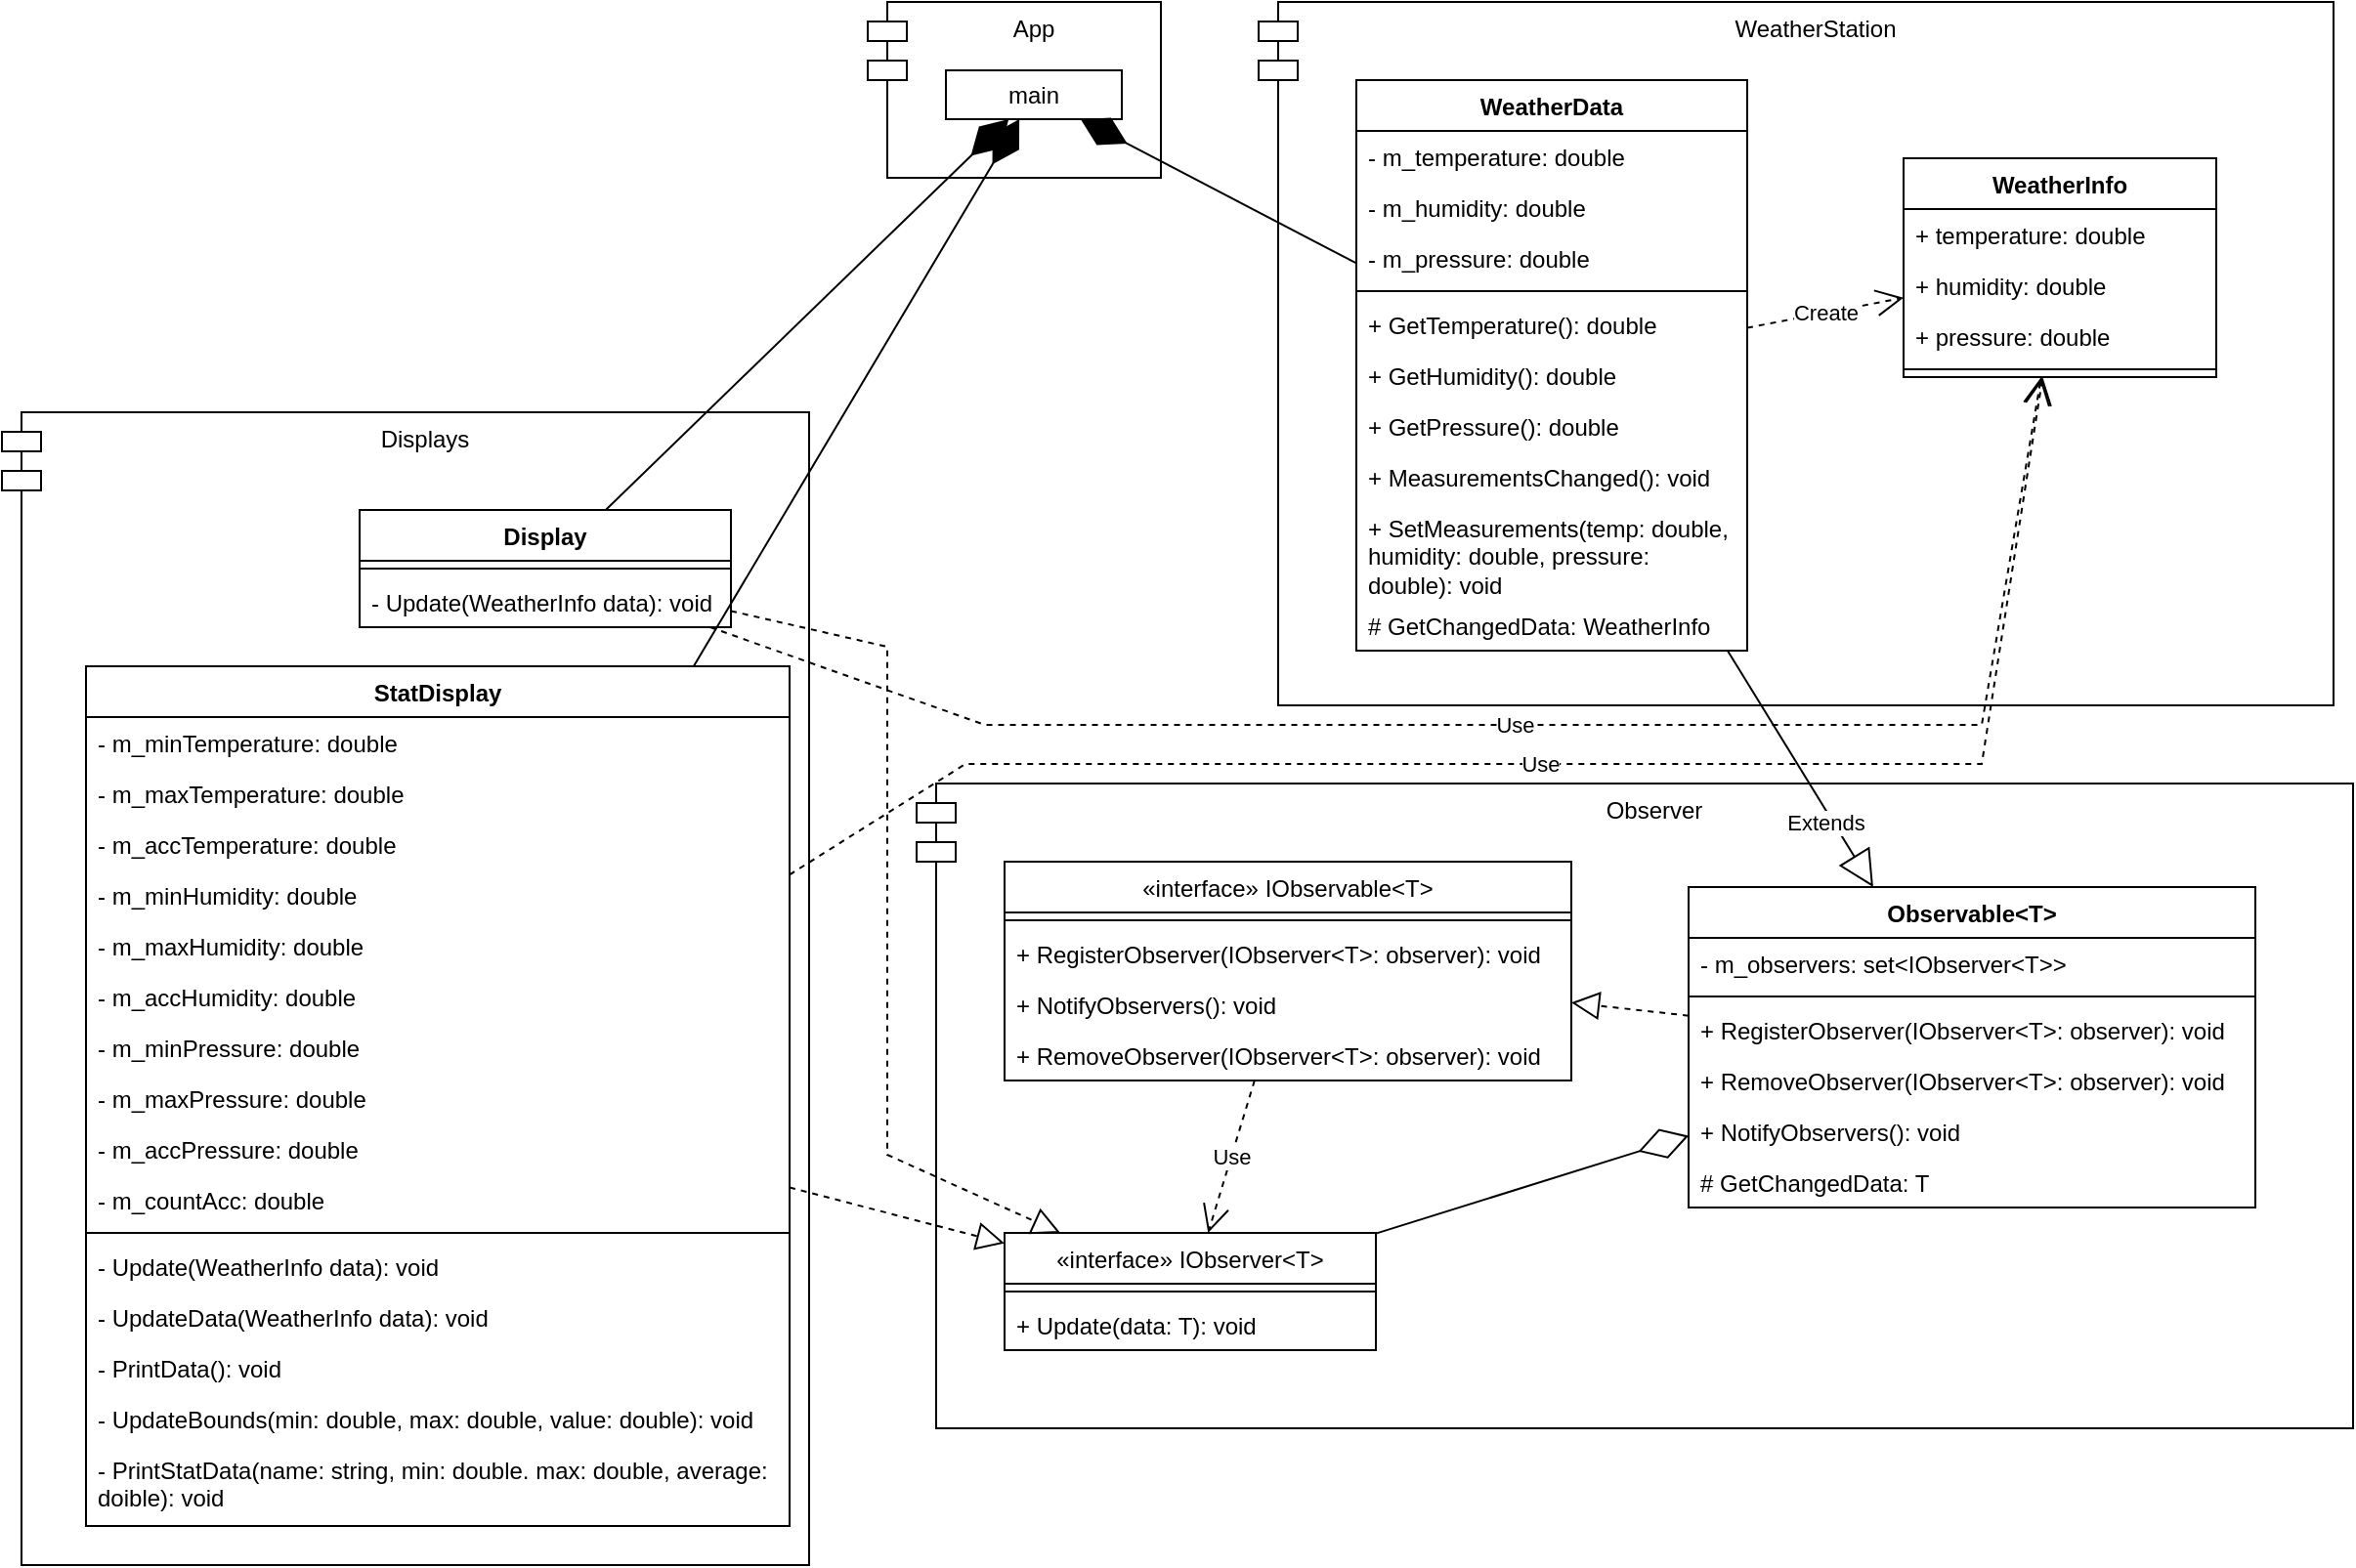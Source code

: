 <mxfile version="24.7.16">
  <diagram name="Страница — 1" id="4deNuANHQ5EADNNbdOS4">
    <mxGraphModel dx="2014" dy="634" grid="1" gridSize="10" guides="1" tooltips="1" connect="1" arrows="1" fold="1" page="1" pageScale="1" pageWidth="827" pageHeight="1169" math="0" shadow="0">
      <root>
        <mxCell id="0" />
        <mxCell id="1" parent="0" />
        <mxCell id="X9zF3I0g8b5chQOHOK3T-1" value="App" style="shape=module;align=left;spacingLeft=20;align=center;verticalAlign=top;whiteSpace=wrap;html=1;" vertex="1" parent="1">
          <mxGeometry x="30" y="10" width="150" height="90" as="geometry" />
        </mxCell>
        <mxCell id="X9zF3I0g8b5chQOHOK3T-2" value="main" style="html=1;whiteSpace=wrap;" vertex="1" parent="1">
          <mxGeometry x="70" y="45" width="90" height="25" as="geometry" />
        </mxCell>
        <mxCell id="X9zF3I0g8b5chQOHOK3T-3" value="WeatherStation" style="shape=module;align=left;spacingLeft=20;align=center;verticalAlign=top;whiteSpace=wrap;html=1;" vertex="1" parent="1">
          <mxGeometry x="230" y="10" width="550" height="360" as="geometry" />
        </mxCell>
        <mxCell id="X9zF3I0g8b5chQOHOK3T-4" value="WeatherInfo" style="swimlane;fontStyle=1;align=center;verticalAlign=top;childLayout=stackLayout;horizontal=1;startSize=26;horizontalStack=0;resizeParent=1;resizeParentMax=0;resizeLast=0;collapsible=1;marginBottom=0;whiteSpace=wrap;html=1;" vertex="1" parent="1">
          <mxGeometry x="560" y="90" width="160" height="112" as="geometry" />
        </mxCell>
        <mxCell id="X9zF3I0g8b5chQOHOK3T-5" value="+ temperature: double" style="text;strokeColor=none;fillColor=none;align=left;verticalAlign=top;spacingLeft=4;spacingRight=4;overflow=hidden;rotatable=0;points=[[0,0.5],[1,0.5]];portConstraint=eastwest;whiteSpace=wrap;html=1;" vertex="1" parent="X9zF3I0g8b5chQOHOK3T-4">
          <mxGeometry y="26" width="160" height="26" as="geometry" />
        </mxCell>
        <mxCell id="X9zF3I0g8b5chQOHOK3T-20" value="+ humidity: double" style="text;strokeColor=none;fillColor=none;align=left;verticalAlign=top;spacingLeft=4;spacingRight=4;overflow=hidden;rotatable=0;points=[[0,0.5],[1,0.5]];portConstraint=eastwest;whiteSpace=wrap;html=1;" vertex="1" parent="X9zF3I0g8b5chQOHOK3T-4">
          <mxGeometry y="52" width="160" height="26" as="geometry" />
        </mxCell>
        <mxCell id="X9zF3I0g8b5chQOHOK3T-21" value="+ pressure: double" style="text;strokeColor=none;fillColor=none;align=left;verticalAlign=top;spacingLeft=4;spacingRight=4;overflow=hidden;rotatable=0;points=[[0,0.5],[1,0.5]];portConstraint=eastwest;whiteSpace=wrap;html=1;" vertex="1" parent="X9zF3I0g8b5chQOHOK3T-4">
          <mxGeometry y="78" width="160" height="26" as="geometry" />
        </mxCell>
        <mxCell id="X9zF3I0g8b5chQOHOK3T-6" value="" style="line;strokeWidth=1;fillColor=none;align=left;verticalAlign=middle;spacingTop=-1;spacingLeft=3;spacingRight=3;rotatable=0;labelPosition=right;points=[];portConstraint=eastwest;strokeColor=inherit;" vertex="1" parent="X9zF3I0g8b5chQOHOK3T-4">
          <mxGeometry y="104" width="160" height="8" as="geometry" />
        </mxCell>
        <mxCell id="X9zF3I0g8b5chQOHOK3T-8" value="WeatherData" style="swimlane;fontStyle=1;align=center;verticalAlign=top;childLayout=stackLayout;horizontal=1;startSize=26;horizontalStack=0;resizeParent=1;resizeParentMax=0;resizeLast=0;collapsible=1;marginBottom=0;whiteSpace=wrap;html=1;" vertex="1" parent="1">
          <mxGeometry x="280" y="50" width="200" height="292" as="geometry" />
        </mxCell>
        <mxCell id="X9zF3I0g8b5chQOHOK3T-11" value="- m_temperature: double" style="text;strokeColor=none;fillColor=none;align=left;verticalAlign=top;spacingLeft=4;spacingRight=4;overflow=hidden;rotatable=0;points=[[0,0.5],[1,0.5]];portConstraint=eastwest;whiteSpace=wrap;html=1;" vertex="1" parent="X9zF3I0g8b5chQOHOK3T-8">
          <mxGeometry y="26" width="200" height="26" as="geometry" />
        </mxCell>
        <mxCell id="X9zF3I0g8b5chQOHOK3T-18" value="- m_humidity: double" style="text;strokeColor=none;fillColor=none;align=left;verticalAlign=top;spacingLeft=4;spacingRight=4;overflow=hidden;rotatable=0;points=[[0,0.5],[1,0.5]];portConstraint=eastwest;whiteSpace=wrap;html=1;" vertex="1" parent="X9zF3I0g8b5chQOHOK3T-8">
          <mxGeometry y="52" width="200" height="26" as="geometry" />
        </mxCell>
        <mxCell id="X9zF3I0g8b5chQOHOK3T-17" value="- m_pressure: double" style="text;strokeColor=none;fillColor=none;align=left;verticalAlign=top;spacingLeft=4;spacingRight=4;overflow=hidden;rotatable=0;points=[[0,0.5],[1,0.5]];portConstraint=eastwest;whiteSpace=wrap;html=1;" vertex="1" parent="X9zF3I0g8b5chQOHOK3T-8">
          <mxGeometry y="78" width="200" height="26" as="geometry" />
        </mxCell>
        <mxCell id="X9zF3I0g8b5chQOHOK3T-10" value="" style="line;strokeWidth=1;fillColor=none;align=left;verticalAlign=middle;spacingTop=-1;spacingLeft=3;spacingRight=3;rotatable=0;labelPosition=right;points=[];portConstraint=eastwest;strokeColor=inherit;" vertex="1" parent="X9zF3I0g8b5chQOHOK3T-8">
          <mxGeometry y="104" width="200" height="8" as="geometry" />
        </mxCell>
        <mxCell id="X9zF3I0g8b5chQOHOK3T-9" value="+ GetTemperature(): double" style="text;strokeColor=none;fillColor=none;align=left;verticalAlign=top;spacingLeft=4;spacingRight=4;overflow=hidden;rotatable=0;points=[[0,0.5],[1,0.5]];portConstraint=eastwest;whiteSpace=wrap;html=1;" vertex="1" parent="X9zF3I0g8b5chQOHOK3T-8">
          <mxGeometry y="112" width="200" height="26" as="geometry" />
        </mxCell>
        <mxCell id="X9zF3I0g8b5chQOHOK3T-12" value="+ GetHumidity(): double" style="text;strokeColor=none;fillColor=none;align=left;verticalAlign=top;spacingLeft=4;spacingRight=4;overflow=hidden;rotatable=0;points=[[0,0.5],[1,0.5]];portConstraint=eastwest;whiteSpace=wrap;html=1;" vertex="1" parent="X9zF3I0g8b5chQOHOK3T-8">
          <mxGeometry y="138" width="200" height="26" as="geometry" />
        </mxCell>
        <mxCell id="X9zF3I0g8b5chQOHOK3T-13" value="+ GetPressure(): double" style="text;strokeColor=none;fillColor=none;align=left;verticalAlign=top;spacingLeft=4;spacingRight=4;overflow=hidden;rotatable=0;points=[[0,0.5],[1,0.5]];portConstraint=eastwest;whiteSpace=wrap;html=1;" vertex="1" parent="X9zF3I0g8b5chQOHOK3T-8">
          <mxGeometry y="164" width="200" height="26" as="geometry" />
        </mxCell>
        <mxCell id="X9zF3I0g8b5chQOHOK3T-14" value="+ MeasurementsChanged(): void" style="text;strokeColor=none;fillColor=none;align=left;verticalAlign=top;spacingLeft=4;spacingRight=4;overflow=hidden;rotatable=0;points=[[0,0.5],[1,0.5]];portConstraint=eastwest;whiteSpace=wrap;html=1;" vertex="1" parent="X9zF3I0g8b5chQOHOK3T-8">
          <mxGeometry y="190" width="200" height="26" as="geometry" />
        </mxCell>
        <mxCell id="X9zF3I0g8b5chQOHOK3T-15" value="+ SetMeasurements(temp: double, humidity: double, pressure: double): void" style="text;strokeColor=none;fillColor=none;align=left;verticalAlign=top;spacingLeft=4;spacingRight=4;overflow=hidden;rotatable=0;points=[[0,0.5],[1,0.5]];portConstraint=eastwest;whiteSpace=wrap;html=1;" vertex="1" parent="X9zF3I0g8b5chQOHOK3T-8">
          <mxGeometry y="216" width="200" height="50" as="geometry" />
        </mxCell>
        <mxCell id="X9zF3I0g8b5chQOHOK3T-16" value="# GetChangedData: WeatherInfo" style="text;strokeColor=none;fillColor=none;align=left;verticalAlign=top;spacingLeft=4;spacingRight=4;overflow=hidden;rotatable=0;points=[[0,0.5],[1,0.5]];portConstraint=eastwest;whiteSpace=wrap;html=1;" vertex="1" parent="X9zF3I0g8b5chQOHOK3T-8">
          <mxGeometry y="266" width="200" height="26" as="geometry" />
        </mxCell>
        <mxCell id="X9zF3I0g8b5chQOHOK3T-19" value="Create" style="endArrow=open;endSize=12;dashed=1;html=1;rounded=0;" edge="1" parent="1" source="X9zF3I0g8b5chQOHOK3T-8" target="X9zF3I0g8b5chQOHOK3T-4">
          <mxGeometry width="160" relative="1" as="geometry">
            <mxPoint x="380" y="190" as="sourcePoint" />
            <mxPoint x="540" y="190" as="targetPoint" />
          </mxGeometry>
        </mxCell>
        <mxCell id="X9zF3I0g8b5chQOHOK3T-22" value="Observer" style="shape=module;align=left;spacingLeft=20;align=center;verticalAlign=top;whiteSpace=wrap;html=1;" vertex="1" parent="1">
          <mxGeometry x="55" y="410" width="735" height="330" as="geometry" />
        </mxCell>
        <mxCell id="X9zF3I0g8b5chQOHOK3T-24" value="&lt;span style=&quot;font-weight: 400;&quot;&gt;«interface» IObserver&amp;lt;T&amp;gt;&lt;/span&gt;" style="swimlane;fontStyle=1;align=center;verticalAlign=top;childLayout=stackLayout;horizontal=1;startSize=26;horizontalStack=0;resizeParent=1;resizeParentMax=0;resizeLast=0;collapsible=1;marginBottom=0;whiteSpace=wrap;html=1;" vertex="1" parent="1">
          <mxGeometry x="100" y="640" width="190" height="60" as="geometry" />
        </mxCell>
        <mxCell id="X9zF3I0g8b5chQOHOK3T-26" value="" style="line;strokeWidth=1;fillColor=none;align=left;verticalAlign=middle;spacingTop=-1;spacingLeft=3;spacingRight=3;rotatable=0;labelPosition=right;points=[];portConstraint=eastwest;strokeColor=inherit;" vertex="1" parent="X9zF3I0g8b5chQOHOK3T-24">
          <mxGeometry y="26" width="190" height="8" as="geometry" />
        </mxCell>
        <mxCell id="X9zF3I0g8b5chQOHOK3T-27" value="+ Update(data: T): void" style="text;strokeColor=none;fillColor=none;align=left;verticalAlign=top;spacingLeft=4;spacingRight=4;overflow=hidden;rotatable=0;points=[[0,0.5],[1,0.5]];portConstraint=eastwest;whiteSpace=wrap;html=1;" vertex="1" parent="X9zF3I0g8b5chQOHOK3T-24">
          <mxGeometry y="34" width="190" height="26" as="geometry" />
        </mxCell>
        <mxCell id="X9zF3I0g8b5chQOHOK3T-30" value="&lt;span style=&quot;font-weight: 400;&quot;&gt;«interface» IObservable&amp;lt;T&amp;gt;&lt;/span&gt;" style="swimlane;fontStyle=1;align=center;verticalAlign=top;childLayout=stackLayout;horizontal=1;startSize=26;horizontalStack=0;resizeParent=1;resizeParentMax=0;resizeLast=0;collapsible=1;marginBottom=0;whiteSpace=wrap;html=1;" vertex="1" parent="1">
          <mxGeometry x="100" y="450" width="290" height="112" as="geometry" />
        </mxCell>
        <mxCell id="X9zF3I0g8b5chQOHOK3T-31" value="" style="line;strokeWidth=1;fillColor=none;align=left;verticalAlign=middle;spacingTop=-1;spacingLeft=3;spacingRight=3;rotatable=0;labelPosition=right;points=[];portConstraint=eastwest;strokeColor=inherit;" vertex="1" parent="X9zF3I0g8b5chQOHOK3T-30">
          <mxGeometry y="26" width="290" height="8" as="geometry" />
        </mxCell>
        <mxCell id="X9zF3I0g8b5chQOHOK3T-32" value="+ RegisterObserver(IObserver&amp;lt;T&amp;gt;: observer): void" style="text;strokeColor=none;fillColor=none;align=left;verticalAlign=top;spacingLeft=4;spacingRight=4;overflow=hidden;rotatable=0;points=[[0,0.5],[1,0.5]];portConstraint=eastwest;whiteSpace=wrap;html=1;" vertex="1" parent="X9zF3I0g8b5chQOHOK3T-30">
          <mxGeometry y="34" width="290" height="26" as="geometry" />
        </mxCell>
        <mxCell id="X9zF3I0g8b5chQOHOK3T-34" value="+ NotifyObservers(): void" style="text;strokeColor=none;fillColor=none;align=left;verticalAlign=top;spacingLeft=4;spacingRight=4;overflow=hidden;rotatable=0;points=[[0,0.5],[1,0.5]];portConstraint=eastwest;whiteSpace=wrap;html=1;" vertex="1" parent="X9zF3I0g8b5chQOHOK3T-30">
          <mxGeometry y="60" width="290" height="26" as="geometry" />
        </mxCell>
        <mxCell id="X9zF3I0g8b5chQOHOK3T-33" value="+ RemoveObserver(IObserver&amp;lt;T&amp;gt;: observer): void" style="text;strokeColor=none;fillColor=none;align=left;verticalAlign=top;spacingLeft=4;spacingRight=4;overflow=hidden;rotatable=0;points=[[0,0.5],[1,0.5]];portConstraint=eastwest;whiteSpace=wrap;html=1;" vertex="1" parent="X9zF3I0g8b5chQOHOK3T-30">
          <mxGeometry y="86" width="290" height="26" as="geometry" />
        </mxCell>
        <mxCell id="X9zF3I0g8b5chQOHOK3T-35" value="Use" style="endArrow=open;endSize=12;dashed=1;html=1;rounded=0;" edge="1" parent="1" source="X9zF3I0g8b5chQOHOK3T-30" target="X9zF3I0g8b5chQOHOK3T-24">
          <mxGeometry width="160" relative="1" as="geometry">
            <mxPoint x="270" y="600" as="sourcePoint" />
            <mxPoint x="430" y="600" as="targetPoint" />
          </mxGeometry>
        </mxCell>
        <mxCell id="X9zF3I0g8b5chQOHOK3T-36" value="Observable&amp;lt;T&amp;gt;" style="swimlane;fontStyle=1;align=center;verticalAlign=top;childLayout=stackLayout;horizontal=1;startSize=26;horizontalStack=0;resizeParent=1;resizeParentMax=0;resizeLast=0;collapsible=1;marginBottom=0;whiteSpace=wrap;html=1;" vertex="1" parent="1">
          <mxGeometry x="450" y="463" width="290" height="164" as="geometry" />
        </mxCell>
        <mxCell id="X9zF3I0g8b5chQOHOK3T-37" value="- m_observers: set&amp;lt;IObserver&amp;lt;T&amp;gt;&amp;gt;" style="text;strokeColor=none;fillColor=none;align=left;verticalAlign=top;spacingLeft=4;spacingRight=4;overflow=hidden;rotatable=0;points=[[0,0.5],[1,0.5]];portConstraint=eastwest;whiteSpace=wrap;html=1;" vertex="1" parent="X9zF3I0g8b5chQOHOK3T-36">
          <mxGeometry y="26" width="290" height="26" as="geometry" />
        </mxCell>
        <mxCell id="X9zF3I0g8b5chQOHOK3T-38" value="" style="line;strokeWidth=1;fillColor=none;align=left;verticalAlign=middle;spacingTop=-1;spacingLeft=3;spacingRight=3;rotatable=0;labelPosition=right;points=[];portConstraint=eastwest;strokeColor=inherit;" vertex="1" parent="X9zF3I0g8b5chQOHOK3T-36">
          <mxGeometry y="52" width="290" height="8" as="geometry" />
        </mxCell>
        <mxCell id="X9zF3I0g8b5chQOHOK3T-46" value="+ RegisterObserver(IObserver&amp;lt;T&amp;gt;: observer): void" style="text;strokeColor=none;fillColor=none;align=left;verticalAlign=top;spacingLeft=4;spacingRight=4;overflow=hidden;rotatable=0;points=[[0,0.5],[1,0.5]];portConstraint=eastwest;whiteSpace=wrap;html=1;" vertex="1" parent="X9zF3I0g8b5chQOHOK3T-36">
          <mxGeometry y="60" width="290" height="26" as="geometry" />
        </mxCell>
        <mxCell id="X9zF3I0g8b5chQOHOK3T-48" value="+ RemoveObserver(IObserver&amp;lt;T&amp;gt;: observer): void" style="text;strokeColor=none;fillColor=none;align=left;verticalAlign=top;spacingLeft=4;spacingRight=4;overflow=hidden;rotatable=0;points=[[0,0.5],[1,0.5]];portConstraint=eastwest;whiteSpace=wrap;html=1;" vertex="1" parent="X9zF3I0g8b5chQOHOK3T-36">
          <mxGeometry y="86" width="290" height="26" as="geometry" />
        </mxCell>
        <mxCell id="X9zF3I0g8b5chQOHOK3T-47" value="+ NotifyObservers(): void" style="text;strokeColor=none;fillColor=none;align=left;verticalAlign=top;spacingLeft=4;spacingRight=4;overflow=hidden;rotatable=0;points=[[0,0.5],[1,0.5]];portConstraint=eastwest;whiteSpace=wrap;html=1;" vertex="1" parent="X9zF3I0g8b5chQOHOK3T-36">
          <mxGeometry y="112" width="290" height="26" as="geometry" />
        </mxCell>
        <mxCell id="X9zF3I0g8b5chQOHOK3T-49" value="# GetChangedData: T" style="text;strokeColor=none;fillColor=none;align=left;verticalAlign=top;spacingLeft=4;spacingRight=4;overflow=hidden;rotatable=0;points=[[0,0.5],[1,0.5]];portConstraint=eastwest;whiteSpace=wrap;html=1;" vertex="1" parent="X9zF3I0g8b5chQOHOK3T-36">
          <mxGeometry y="138" width="290" height="26" as="geometry" />
        </mxCell>
        <mxCell id="X9zF3I0g8b5chQOHOK3T-40" value="" style="endArrow=block;dashed=1;endFill=0;endSize=12;html=1;rounded=0;" edge="1" parent="1" source="X9zF3I0g8b5chQOHOK3T-36" target="X9zF3I0g8b5chQOHOK3T-30">
          <mxGeometry width="160" relative="1" as="geometry">
            <mxPoint x="360" y="570" as="sourcePoint" />
            <mxPoint x="520" y="570" as="targetPoint" />
          </mxGeometry>
        </mxCell>
        <mxCell id="X9zF3I0g8b5chQOHOK3T-41" value="" style="endArrow=diamondThin;endFill=0;endSize=24;html=1;rounded=0;" edge="1" parent="1" source="X9zF3I0g8b5chQOHOK3T-24" target="X9zF3I0g8b5chQOHOK3T-36">
          <mxGeometry width="160" relative="1" as="geometry">
            <mxPoint x="300" y="580" as="sourcePoint" />
            <mxPoint x="460" y="580" as="targetPoint" />
          </mxGeometry>
        </mxCell>
        <mxCell id="X9zF3I0g8b5chQOHOK3T-50" value="Extends" style="endArrow=block;endSize=16;endFill=0;html=1;rounded=0;" edge="1" parent="1" source="X9zF3I0g8b5chQOHOK3T-8" target="X9zF3I0g8b5chQOHOK3T-36">
          <mxGeometry x="0.424" y="-4" width="160" relative="1" as="geometry">
            <mxPoint x="450" y="380" as="sourcePoint" />
            <mxPoint x="610" y="380" as="targetPoint" />
            <mxPoint as="offset" />
          </mxGeometry>
        </mxCell>
        <mxCell id="X9zF3I0g8b5chQOHOK3T-51" value="" style="endArrow=diamondThin;endFill=1;endSize=24;html=1;rounded=0;" edge="1" parent="1" source="X9zF3I0g8b5chQOHOK3T-8" target="X9zF3I0g8b5chQOHOK3T-2">
          <mxGeometry width="160" relative="1" as="geometry">
            <mxPoint x="330" y="260" as="sourcePoint" />
            <mxPoint x="490" y="260" as="targetPoint" />
          </mxGeometry>
        </mxCell>
        <mxCell id="X9zF3I0g8b5chQOHOK3T-52" value="Displays" style="shape=module;align=left;spacingLeft=20;align=center;verticalAlign=top;whiteSpace=wrap;html=1;" vertex="1" parent="1">
          <mxGeometry x="-413" y="220" width="413" height="590" as="geometry" />
        </mxCell>
        <mxCell id="X9zF3I0g8b5chQOHOK3T-53" value="Display" style="swimlane;fontStyle=1;align=center;verticalAlign=top;childLayout=stackLayout;horizontal=1;startSize=26;horizontalStack=0;resizeParent=1;resizeParentMax=0;resizeLast=0;collapsible=1;marginBottom=0;whiteSpace=wrap;html=1;" vertex="1" parent="1">
          <mxGeometry x="-230" y="270" width="190" height="60" as="geometry" />
        </mxCell>
        <mxCell id="X9zF3I0g8b5chQOHOK3T-55" value="" style="line;strokeWidth=1;fillColor=none;align=left;verticalAlign=middle;spacingTop=-1;spacingLeft=3;spacingRight=3;rotatable=0;labelPosition=right;points=[];portConstraint=eastwest;strokeColor=inherit;" vertex="1" parent="X9zF3I0g8b5chQOHOK3T-53">
          <mxGeometry y="26" width="190" height="8" as="geometry" />
        </mxCell>
        <mxCell id="X9zF3I0g8b5chQOHOK3T-56" value="- Update(WeatherInfo data): void" style="text;strokeColor=none;fillColor=none;align=left;verticalAlign=top;spacingLeft=4;spacingRight=4;overflow=hidden;rotatable=0;points=[[0,0.5],[1,0.5]];portConstraint=eastwest;whiteSpace=wrap;html=1;" vertex="1" parent="X9zF3I0g8b5chQOHOK3T-53">
          <mxGeometry y="34" width="190" height="26" as="geometry" />
        </mxCell>
        <mxCell id="X9zF3I0g8b5chQOHOK3T-57" value="Use" style="endArrow=open;endSize=12;dashed=1;html=1;rounded=0;" edge="1" parent="1" source="X9zF3I0g8b5chQOHOK3T-53" target="X9zF3I0g8b5chQOHOK3T-4">
          <mxGeometry width="160" relative="1" as="geometry">
            <mxPoint x="490" y="165" as="sourcePoint" />
            <mxPoint x="540" y="144" as="targetPoint" />
            <Array as="points">
              <mxPoint x="90" y="380" />
              <mxPoint x="600" y="380" />
            </Array>
          </mxGeometry>
        </mxCell>
        <mxCell id="X9zF3I0g8b5chQOHOK3T-58" value="StatDisplay" style="swimlane;fontStyle=1;align=center;verticalAlign=top;childLayout=stackLayout;horizontal=1;startSize=26;horizontalStack=0;resizeParent=1;resizeParentMax=0;resizeLast=0;collapsible=1;marginBottom=0;whiteSpace=wrap;html=1;" vertex="1" parent="1">
          <mxGeometry x="-370" y="350" width="360" height="440" as="geometry" />
        </mxCell>
        <mxCell id="X9zF3I0g8b5chQOHOK3T-62" value="- m_minTemperature: double" style="text;strokeColor=none;fillColor=none;align=left;verticalAlign=top;spacingLeft=4;spacingRight=4;overflow=hidden;rotatable=0;points=[[0,0.5],[1,0.5]];portConstraint=eastwest;whiteSpace=wrap;html=1;" vertex="1" parent="X9zF3I0g8b5chQOHOK3T-58">
          <mxGeometry y="26" width="360" height="26" as="geometry" />
        </mxCell>
        <mxCell id="X9zF3I0g8b5chQOHOK3T-63" value="- m_maxTemperature: double" style="text;strokeColor=none;fillColor=none;align=left;verticalAlign=top;spacingLeft=4;spacingRight=4;overflow=hidden;rotatable=0;points=[[0,0.5],[1,0.5]];portConstraint=eastwest;whiteSpace=wrap;html=1;" vertex="1" parent="X9zF3I0g8b5chQOHOK3T-58">
          <mxGeometry y="52" width="360" height="26" as="geometry" />
        </mxCell>
        <mxCell id="X9zF3I0g8b5chQOHOK3T-64" value="- m_accTemperature: double" style="text;strokeColor=none;fillColor=none;align=left;verticalAlign=top;spacingLeft=4;spacingRight=4;overflow=hidden;rotatable=0;points=[[0,0.5],[1,0.5]];portConstraint=eastwest;whiteSpace=wrap;html=1;" vertex="1" parent="X9zF3I0g8b5chQOHOK3T-58">
          <mxGeometry y="78" width="360" height="26" as="geometry" />
        </mxCell>
        <mxCell id="X9zF3I0g8b5chQOHOK3T-65" value="- m_minHumidity: double" style="text;strokeColor=none;fillColor=none;align=left;verticalAlign=top;spacingLeft=4;spacingRight=4;overflow=hidden;rotatable=0;points=[[0,0.5],[1,0.5]];portConstraint=eastwest;whiteSpace=wrap;html=1;" vertex="1" parent="X9zF3I0g8b5chQOHOK3T-58">
          <mxGeometry y="104" width="360" height="26" as="geometry" />
        </mxCell>
        <mxCell id="X9zF3I0g8b5chQOHOK3T-67" value="- m_maxHumidity: double" style="text;strokeColor=none;fillColor=none;align=left;verticalAlign=top;spacingLeft=4;spacingRight=4;overflow=hidden;rotatable=0;points=[[0,0.5],[1,0.5]];portConstraint=eastwest;whiteSpace=wrap;html=1;" vertex="1" parent="X9zF3I0g8b5chQOHOK3T-58">
          <mxGeometry y="130" width="360" height="26" as="geometry" />
        </mxCell>
        <mxCell id="X9zF3I0g8b5chQOHOK3T-68" value="- m_accHumidity: double" style="text;strokeColor=none;fillColor=none;align=left;verticalAlign=top;spacingLeft=4;spacingRight=4;overflow=hidden;rotatable=0;points=[[0,0.5],[1,0.5]];portConstraint=eastwest;whiteSpace=wrap;html=1;" vertex="1" parent="X9zF3I0g8b5chQOHOK3T-58">
          <mxGeometry y="156" width="360" height="26" as="geometry" />
        </mxCell>
        <mxCell id="X9zF3I0g8b5chQOHOK3T-70" value="- m_minPressure: double" style="text;strokeColor=none;fillColor=none;align=left;verticalAlign=top;spacingLeft=4;spacingRight=4;overflow=hidden;rotatable=0;points=[[0,0.5],[1,0.5]];portConstraint=eastwest;whiteSpace=wrap;html=1;" vertex="1" parent="X9zF3I0g8b5chQOHOK3T-58">
          <mxGeometry y="182" width="360" height="26" as="geometry" />
        </mxCell>
        <mxCell id="X9zF3I0g8b5chQOHOK3T-71" value="- m_maxPressure: double" style="text;strokeColor=none;fillColor=none;align=left;verticalAlign=top;spacingLeft=4;spacingRight=4;overflow=hidden;rotatable=0;points=[[0,0.5],[1,0.5]];portConstraint=eastwest;whiteSpace=wrap;html=1;" vertex="1" parent="X9zF3I0g8b5chQOHOK3T-58">
          <mxGeometry y="208" width="360" height="26" as="geometry" />
        </mxCell>
        <mxCell id="X9zF3I0g8b5chQOHOK3T-72" value="- m_accPressure: double" style="text;strokeColor=none;fillColor=none;align=left;verticalAlign=top;spacingLeft=4;spacingRight=4;overflow=hidden;rotatable=0;points=[[0,0.5],[1,0.5]];portConstraint=eastwest;whiteSpace=wrap;html=1;" vertex="1" parent="X9zF3I0g8b5chQOHOK3T-58">
          <mxGeometry y="234" width="360" height="26" as="geometry" />
        </mxCell>
        <mxCell id="X9zF3I0g8b5chQOHOK3T-69" value="- m_countAcc: double" style="text;strokeColor=none;fillColor=none;align=left;verticalAlign=top;spacingLeft=4;spacingRight=4;overflow=hidden;rotatable=0;points=[[0,0.5],[1,0.5]];portConstraint=eastwest;whiteSpace=wrap;html=1;" vertex="1" parent="X9zF3I0g8b5chQOHOK3T-58">
          <mxGeometry y="260" width="360" height="26" as="geometry" />
        </mxCell>
        <mxCell id="X9zF3I0g8b5chQOHOK3T-59" value="" style="line;strokeWidth=1;fillColor=none;align=left;verticalAlign=middle;spacingTop=-1;spacingLeft=3;spacingRight=3;rotatable=0;labelPosition=right;points=[];portConstraint=eastwest;strokeColor=inherit;" vertex="1" parent="X9zF3I0g8b5chQOHOK3T-58">
          <mxGeometry y="286" width="360" height="8" as="geometry" />
        </mxCell>
        <mxCell id="X9zF3I0g8b5chQOHOK3T-60" value="- Update(WeatherInfo data): void" style="text;strokeColor=none;fillColor=none;align=left;verticalAlign=top;spacingLeft=4;spacingRight=4;overflow=hidden;rotatable=0;points=[[0,0.5],[1,0.5]];portConstraint=eastwest;whiteSpace=wrap;html=1;" vertex="1" parent="X9zF3I0g8b5chQOHOK3T-58">
          <mxGeometry y="294" width="360" height="26" as="geometry" />
        </mxCell>
        <mxCell id="X9zF3I0g8b5chQOHOK3T-73" value="- UpdateData(WeatherInfo data): void" style="text;strokeColor=none;fillColor=none;align=left;verticalAlign=top;spacingLeft=4;spacingRight=4;overflow=hidden;rotatable=0;points=[[0,0.5],[1,0.5]];portConstraint=eastwest;whiteSpace=wrap;html=1;" vertex="1" parent="X9zF3I0g8b5chQOHOK3T-58">
          <mxGeometry y="320" width="360" height="26" as="geometry" />
        </mxCell>
        <mxCell id="X9zF3I0g8b5chQOHOK3T-74" value="- PrintData(): void" style="text;strokeColor=none;fillColor=none;align=left;verticalAlign=top;spacingLeft=4;spacingRight=4;overflow=hidden;rotatable=0;points=[[0,0.5],[1,0.5]];portConstraint=eastwest;whiteSpace=wrap;html=1;" vertex="1" parent="X9zF3I0g8b5chQOHOK3T-58">
          <mxGeometry y="346" width="360" height="26" as="geometry" />
        </mxCell>
        <mxCell id="X9zF3I0g8b5chQOHOK3T-75" value="- UpdateBounds(min: double, max: double, value: double): void" style="text;strokeColor=none;fillColor=none;align=left;verticalAlign=top;spacingLeft=4;spacingRight=4;overflow=hidden;rotatable=0;points=[[0,0.5],[1,0.5]];portConstraint=eastwest;whiteSpace=wrap;html=1;" vertex="1" parent="X9zF3I0g8b5chQOHOK3T-58">
          <mxGeometry y="372" width="360" height="26" as="geometry" />
        </mxCell>
        <mxCell id="X9zF3I0g8b5chQOHOK3T-76" value="- PrintStatData(name: string, min: double. max: double, average: doible): void" style="text;strokeColor=none;fillColor=none;align=left;verticalAlign=top;spacingLeft=4;spacingRight=4;overflow=hidden;rotatable=0;points=[[0,0.5],[1,0.5]];portConstraint=eastwest;whiteSpace=wrap;html=1;" vertex="1" parent="X9zF3I0g8b5chQOHOK3T-58">
          <mxGeometry y="398" width="360" height="42" as="geometry" />
        </mxCell>
        <mxCell id="X9zF3I0g8b5chQOHOK3T-61" value="Use" style="endArrow=open;endSize=12;dashed=1;html=1;rounded=0;" edge="1" parent="1" source="X9zF3I0g8b5chQOHOK3T-58" target="X9zF3I0g8b5chQOHOK3T-4">
          <mxGeometry x="-0.032" width="160" relative="1" as="geometry">
            <mxPoint x="30" y="340" as="sourcePoint" />
            <mxPoint x="190" y="340" as="targetPoint" />
            <Array as="points">
              <mxPoint x="80" y="400" />
              <mxPoint x="600" y="400" />
            </Array>
            <mxPoint as="offset" />
          </mxGeometry>
        </mxCell>
        <mxCell id="X9zF3I0g8b5chQOHOK3T-77" value="" style="endArrow=block;dashed=1;endFill=0;endSize=12;html=1;rounded=0;" edge="1" parent="1" source="X9zF3I0g8b5chQOHOK3T-58" target="X9zF3I0g8b5chQOHOK3T-24">
          <mxGeometry width="160" relative="1" as="geometry">
            <mxPoint x="30" y="510" as="sourcePoint" />
            <mxPoint x="190" y="510" as="targetPoint" />
          </mxGeometry>
        </mxCell>
        <mxCell id="X9zF3I0g8b5chQOHOK3T-78" value="" style="endArrow=block;dashed=1;endFill=0;endSize=12;html=1;rounded=0;" edge="1" parent="1" source="X9zF3I0g8b5chQOHOK3T-53" target="X9zF3I0g8b5chQOHOK3T-24">
          <mxGeometry width="160" relative="1" as="geometry">
            <mxPoint y="627" as="sourcePoint" />
            <mxPoint x="110" y="655" as="targetPoint" />
            <Array as="points">
              <mxPoint x="40" y="340" />
              <mxPoint x="40" y="600" />
            </Array>
          </mxGeometry>
        </mxCell>
        <mxCell id="X9zF3I0g8b5chQOHOK3T-79" value="" style="endArrow=diamondThin;endFill=1;endSize=24;html=1;rounded=0;" edge="1" parent="1" source="X9zF3I0g8b5chQOHOK3T-53" target="X9zF3I0g8b5chQOHOK3T-2">
          <mxGeometry width="160" relative="1" as="geometry">
            <mxPoint x="60" y="300" as="sourcePoint" />
            <mxPoint x="220" y="300" as="targetPoint" />
          </mxGeometry>
        </mxCell>
        <mxCell id="X9zF3I0g8b5chQOHOK3T-80" value="" style="endArrow=diamondThin;endFill=1;endSize=24;html=1;rounded=0;" edge="1" parent="1" source="X9zF3I0g8b5chQOHOK3T-58" target="X9zF3I0g8b5chQOHOK3T-2">
          <mxGeometry width="160" relative="1" as="geometry">
            <mxPoint x="-94" y="280" as="sourcePoint" />
            <mxPoint x="112" y="80" as="targetPoint" />
          </mxGeometry>
        </mxCell>
      </root>
    </mxGraphModel>
  </diagram>
</mxfile>
